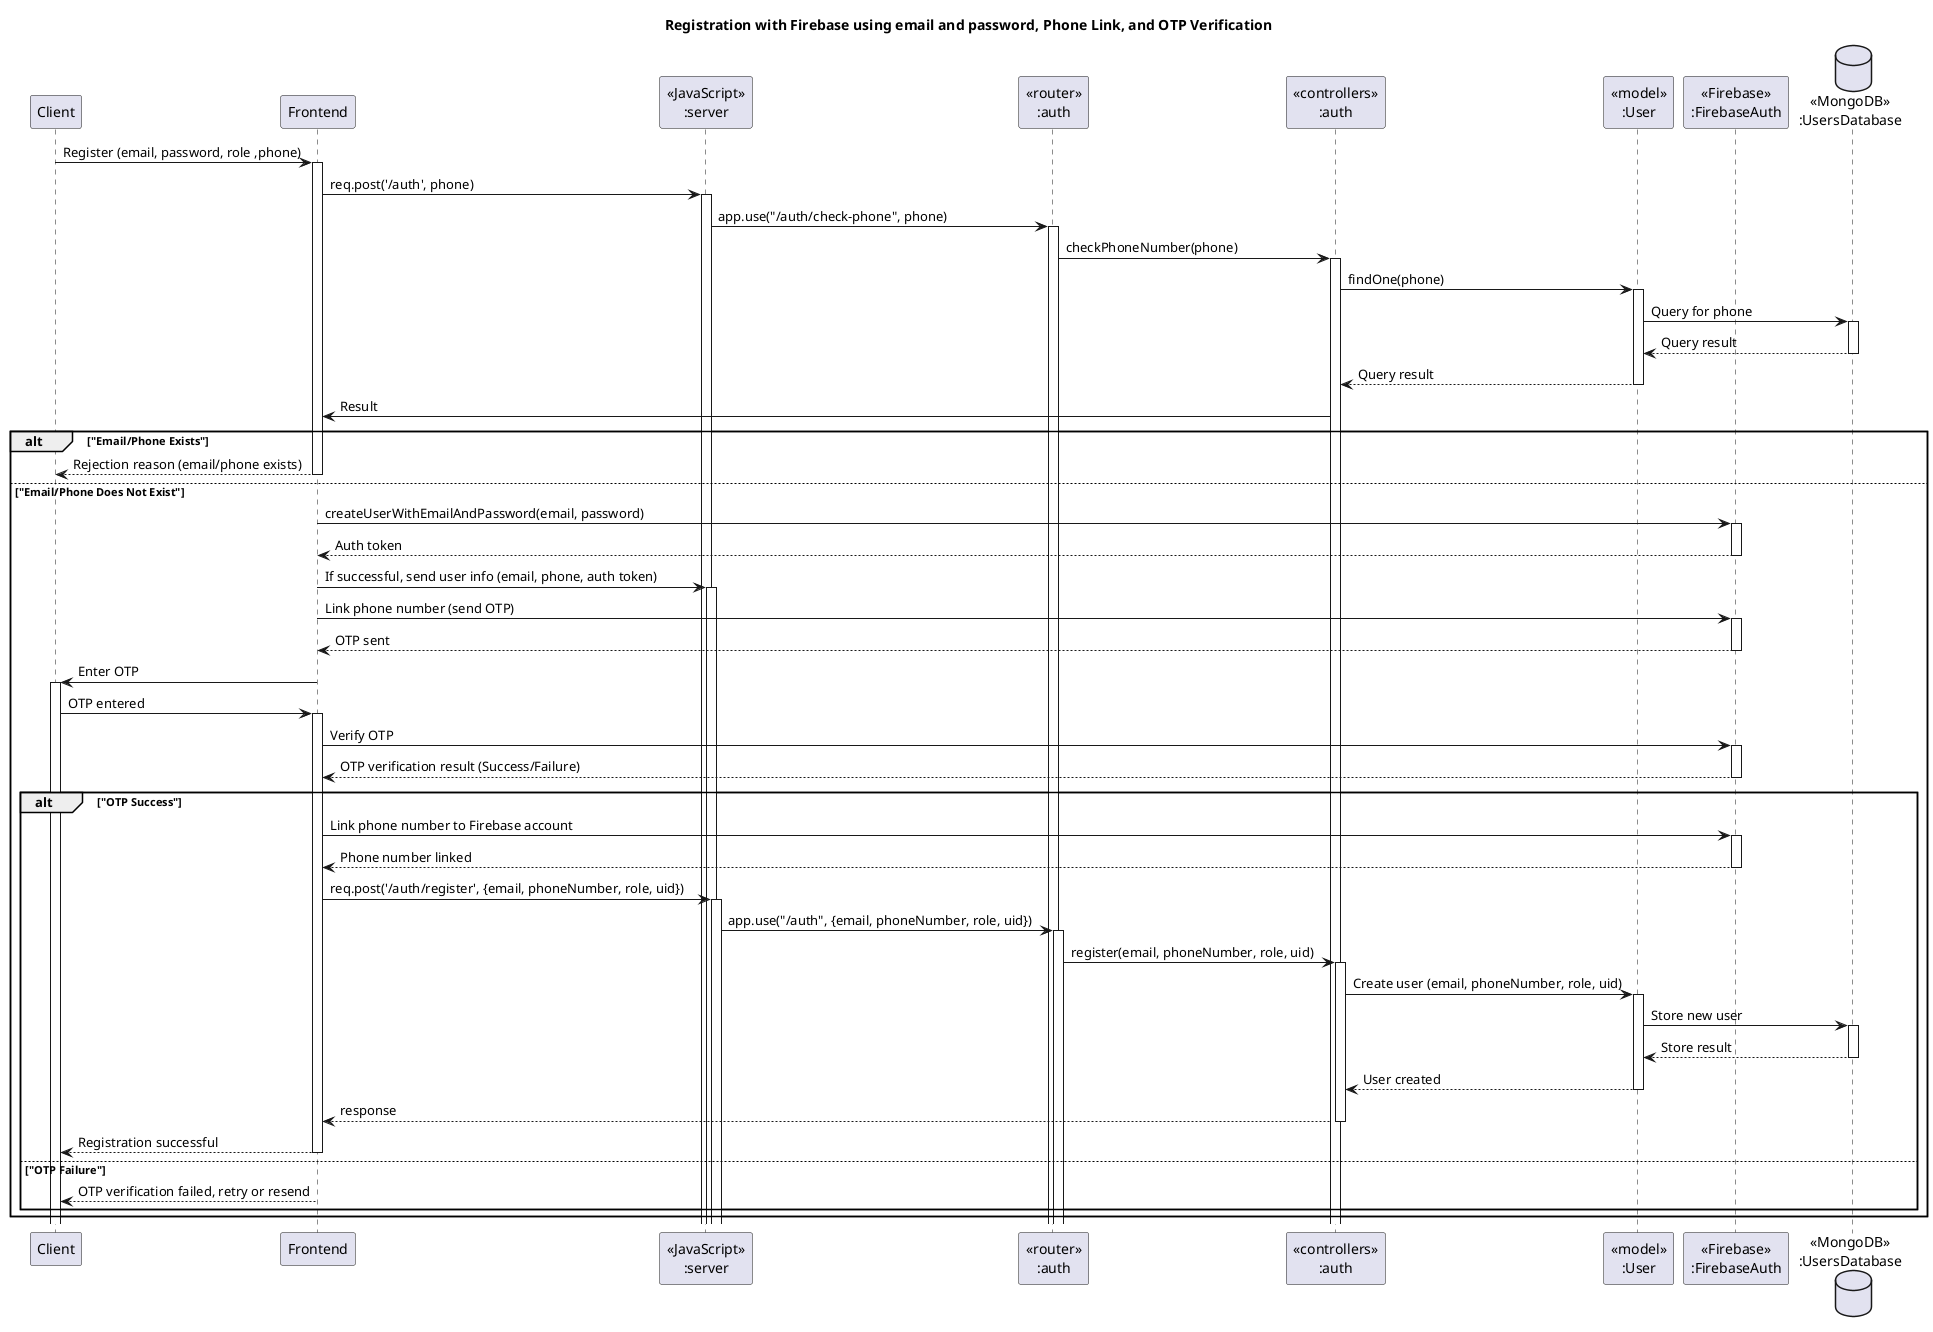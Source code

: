 @startuml Registration with Firebase using email and password, Phone Link, and OTP Verification
title "Registration with Firebase using email and password, Phone Link, and OTP Verification"

participant "Client" as client
participant "Frontend" as frontend
participant "<<JavaScript>>\n:server" as server
participant "<<router>>\n:auth" as routerRegistration
participant "<<controllers>>\n:auth" as controllersRegistration
participant "<<model>>\n:User" as modelUser
participant "<<Firebase>>\n:FirebaseAuth" as firebaseAuth
database "<<MongoDB>>\n:UsersDatabase" as usersDatabase

client -> frontend ++ : Register (email, password, role ,phone)
frontend -> server ++ : req.post('/auth', phone)
server -> routerRegistration ++ : app.use("/auth/check-phone", phone)
routerRegistration -> controllersRegistration ++ : checkPhoneNumber(phone)
controllersRegistration -> modelUser ++ : findOne(phone)
modelUser -> usersDatabase ++ : Query for phone
usersDatabase --> modelUser -- : Query result
modelUser --> controllersRegistration -- : Query result
controllersRegistration -> frontend : Result

alt "Email/Phone Exists"
frontend --> client -- : Rejection reason (email/phone exists)
else "Email/Phone Does Not Exist"
frontend -> firebaseAuth ++ : createUserWithEmailAndPassword(email, password)
firebaseAuth --> frontend -- : Auth token
frontend -> server ++ : If successful, send user info (email, phone, auth token)

frontend -> firebaseAuth ++ : Link phone number (send OTP)
firebaseAuth --> frontend -- : OTP sent

frontend -> client ++ : Enter OTP
client -> frontend ++ : OTP entered

frontend -> firebaseAuth ++ : Verify OTP
firebaseAuth --> frontend -- : OTP verification result (Success/Failure)


alt "OTP Success"
frontend -> firebaseAuth ++ : Link phone number to Firebase account
firebaseAuth --> frontend -- : Phone number linked
frontend -> server ++ : req.post('/auth/register', {email, phoneNumber, role, uid})
server -> routerRegistration ++ : app.use("/auth", {email, phoneNumber, role, uid})
routerRegistration -> controllersRegistration ++ : register(email, phoneNumber, role, uid)
controllersRegistration -> modelUser ++ : Create user (email, phoneNumber, role, uid)
modelUser -> usersDatabase ++ : Store new user
usersDatabase --> modelUser -- : Store result
modelUser --> controllersRegistration -- : User created

controllersRegistration --> frontend -- : response
frontend --> client -- : Registration successful

else "OTP Failure"
frontend --> client -- : OTP verification failed, retry or resend
end
end
@enduml
